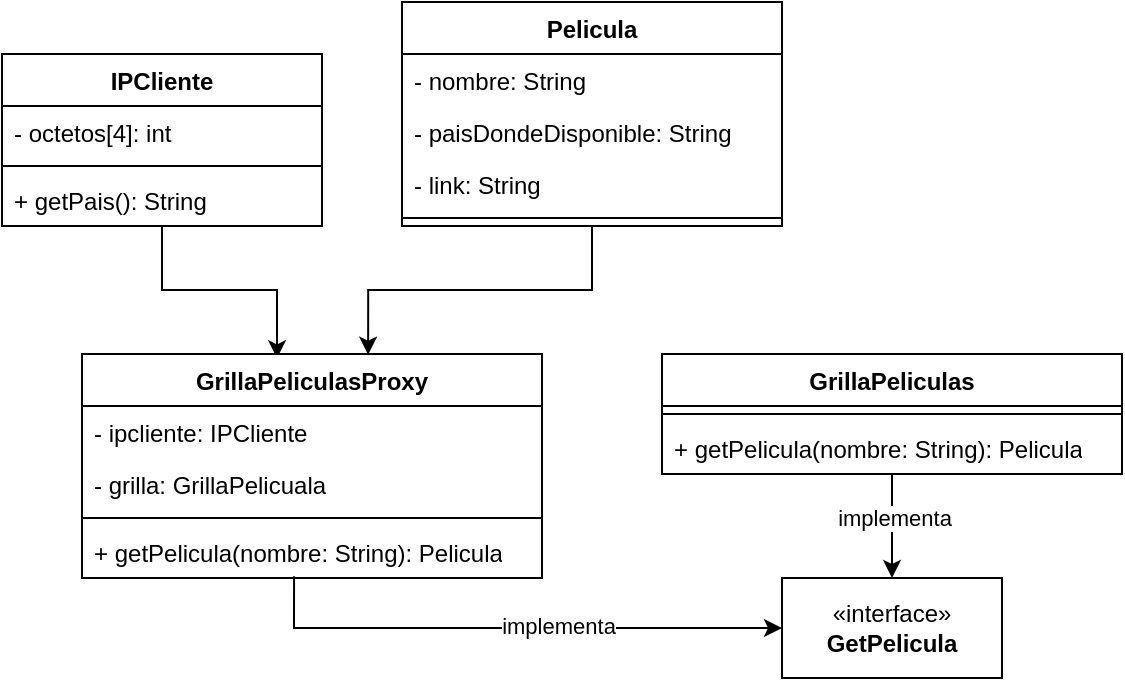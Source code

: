 <mxfile version="21.2.8" type="device">
  <diagram name="Página-1" id="z0ynfm_WRl0eKACYhBEg">
    <mxGraphModel dx="594" dy="366" grid="1" gridSize="10" guides="1" tooltips="1" connect="1" arrows="1" fold="1" page="1" pageScale="1" pageWidth="827" pageHeight="1169" math="0" shadow="0">
      <root>
        <mxCell id="0" />
        <mxCell id="1" parent="0" />
        <mxCell id="ZnvZGENgCWN2anJ0P9ro-1" value="Pelicula" style="swimlane;fontStyle=1;align=center;verticalAlign=top;childLayout=stackLayout;horizontal=1;startSize=26;horizontalStack=0;resizeParent=1;resizeParentMax=0;resizeLast=0;collapsible=1;marginBottom=0;whiteSpace=wrap;html=1;" vertex="1" parent="1">
          <mxGeometry x="230" y="64" width="190" height="112" as="geometry" />
        </mxCell>
        <mxCell id="ZnvZGENgCWN2anJ0P9ro-2" value="- nombre: String" style="text;strokeColor=none;fillColor=none;align=left;verticalAlign=top;spacingLeft=4;spacingRight=4;overflow=hidden;rotatable=0;points=[[0,0.5],[1,0.5]];portConstraint=eastwest;whiteSpace=wrap;html=1;" vertex="1" parent="ZnvZGENgCWN2anJ0P9ro-1">
          <mxGeometry y="26" width="190" height="26" as="geometry" />
        </mxCell>
        <mxCell id="ZnvZGENgCWN2anJ0P9ro-19" value="- paisDondeDisponible: String" style="text;strokeColor=none;fillColor=none;align=left;verticalAlign=top;spacingLeft=4;spacingRight=4;overflow=hidden;rotatable=0;points=[[0,0.5],[1,0.5]];portConstraint=eastwest;whiteSpace=wrap;html=1;" vertex="1" parent="ZnvZGENgCWN2anJ0P9ro-1">
          <mxGeometry y="52" width="190" height="26" as="geometry" />
        </mxCell>
        <mxCell id="ZnvZGENgCWN2anJ0P9ro-18" value="- link: String" style="text;strokeColor=none;fillColor=none;align=left;verticalAlign=top;spacingLeft=4;spacingRight=4;overflow=hidden;rotatable=0;points=[[0,0.5],[1,0.5]];portConstraint=eastwest;whiteSpace=wrap;html=1;" vertex="1" parent="ZnvZGENgCWN2anJ0P9ro-1">
          <mxGeometry y="78" width="190" height="26" as="geometry" />
        </mxCell>
        <mxCell id="ZnvZGENgCWN2anJ0P9ro-3" value="" style="line;strokeWidth=1;fillColor=none;align=left;verticalAlign=middle;spacingTop=-1;spacingLeft=3;spacingRight=3;rotatable=0;labelPosition=right;points=[];portConstraint=eastwest;strokeColor=inherit;" vertex="1" parent="ZnvZGENgCWN2anJ0P9ro-1">
          <mxGeometry y="104" width="190" height="8" as="geometry" />
        </mxCell>
        <mxCell id="ZnvZGENgCWN2anJ0P9ro-30" style="edgeStyle=orthogonalEdgeStyle;rounded=0;orthogonalLoop=1;jettySize=auto;html=1;entryX=0.424;entryY=0.019;entryDx=0;entryDy=0;entryPerimeter=0;" edge="1" parent="1" source="ZnvZGENgCWN2anJ0P9ro-5" target="ZnvZGENgCWN2anJ0P9ro-10">
          <mxGeometry relative="1" as="geometry" />
        </mxCell>
        <mxCell id="ZnvZGENgCWN2anJ0P9ro-5" value="IPCliente" style="swimlane;fontStyle=1;align=center;verticalAlign=top;childLayout=stackLayout;horizontal=1;startSize=26;horizontalStack=0;resizeParent=1;resizeParentMax=0;resizeLast=0;collapsible=1;marginBottom=0;whiteSpace=wrap;html=1;" vertex="1" parent="1">
          <mxGeometry x="30" y="90" width="160" height="86" as="geometry" />
        </mxCell>
        <mxCell id="ZnvZGENgCWN2anJ0P9ro-6" value="- octetos[4]: int" style="text;strokeColor=none;fillColor=none;align=left;verticalAlign=top;spacingLeft=4;spacingRight=4;overflow=hidden;rotatable=0;points=[[0,0.5],[1,0.5]];portConstraint=eastwest;whiteSpace=wrap;html=1;" vertex="1" parent="ZnvZGENgCWN2anJ0P9ro-5">
          <mxGeometry y="26" width="160" height="26" as="geometry" />
        </mxCell>
        <mxCell id="ZnvZGENgCWN2anJ0P9ro-7" value="" style="line;strokeWidth=1;fillColor=none;align=left;verticalAlign=middle;spacingTop=-1;spacingLeft=3;spacingRight=3;rotatable=0;labelPosition=right;points=[];portConstraint=eastwest;strokeColor=inherit;" vertex="1" parent="ZnvZGENgCWN2anJ0P9ro-5">
          <mxGeometry y="52" width="160" height="8" as="geometry" />
        </mxCell>
        <mxCell id="ZnvZGENgCWN2anJ0P9ro-33" value="+ getPais(): String" style="text;strokeColor=none;fillColor=none;align=left;verticalAlign=top;spacingLeft=4;spacingRight=4;overflow=hidden;rotatable=0;points=[[0,0.5],[1,0.5]];portConstraint=eastwest;whiteSpace=wrap;html=1;" vertex="1" parent="ZnvZGENgCWN2anJ0P9ro-5">
          <mxGeometry y="60" width="160" height="26" as="geometry" />
        </mxCell>
        <mxCell id="ZnvZGENgCWN2anJ0P9ro-9" value="«interface»&lt;br&gt;&lt;b&gt;GetPelicula&lt;/b&gt;" style="html=1;whiteSpace=wrap;" vertex="1" parent="1">
          <mxGeometry x="420" y="352" width="110" height="50" as="geometry" />
        </mxCell>
        <mxCell id="ZnvZGENgCWN2anJ0P9ro-26" style="edgeStyle=orthogonalEdgeStyle;rounded=0;orthogonalLoop=1;jettySize=auto;html=1;entryX=0;entryY=0.5;entryDx=0;entryDy=0;exitX=0.461;exitY=0.965;exitDx=0;exitDy=0;exitPerimeter=0;" edge="1" parent="1" source="ZnvZGENgCWN2anJ0P9ro-13" target="ZnvZGENgCWN2anJ0P9ro-9">
          <mxGeometry relative="1" as="geometry" />
        </mxCell>
        <mxCell id="ZnvZGENgCWN2anJ0P9ro-28" value="implementa" style="edgeLabel;html=1;align=center;verticalAlign=middle;resizable=0;points=[];" vertex="1" connectable="0" parent="ZnvZGENgCWN2anJ0P9ro-26">
          <mxGeometry x="0.169" y="1" relative="1" as="geometry">
            <mxPoint as="offset" />
          </mxGeometry>
        </mxCell>
        <mxCell id="ZnvZGENgCWN2anJ0P9ro-10" value="GrillaPeliculasProxy" style="swimlane;fontStyle=1;align=center;verticalAlign=top;childLayout=stackLayout;horizontal=1;startSize=26;horizontalStack=0;resizeParent=1;resizeParentMax=0;resizeLast=0;collapsible=1;marginBottom=0;whiteSpace=wrap;html=1;" vertex="1" parent="1">
          <mxGeometry x="70" y="240" width="230" height="112" as="geometry" />
        </mxCell>
        <mxCell id="ZnvZGENgCWN2anJ0P9ro-11" value="- ipcliente: IPCliente" style="text;strokeColor=none;fillColor=none;align=left;verticalAlign=top;spacingLeft=4;spacingRight=4;overflow=hidden;rotatable=0;points=[[0,0.5],[1,0.5]];portConstraint=eastwest;whiteSpace=wrap;html=1;" vertex="1" parent="ZnvZGENgCWN2anJ0P9ro-10">
          <mxGeometry y="26" width="230" height="26" as="geometry" />
        </mxCell>
        <mxCell id="ZnvZGENgCWN2anJ0P9ro-20" value="- grilla: GrillaPelicuala" style="text;strokeColor=none;fillColor=none;align=left;verticalAlign=top;spacingLeft=4;spacingRight=4;overflow=hidden;rotatable=0;points=[[0,0.5],[1,0.5]];portConstraint=eastwest;whiteSpace=wrap;html=1;" vertex="1" parent="ZnvZGENgCWN2anJ0P9ro-10">
          <mxGeometry y="52" width="230" height="26" as="geometry" />
        </mxCell>
        <mxCell id="ZnvZGENgCWN2anJ0P9ro-12" value="" style="line;strokeWidth=1;fillColor=none;align=left;verticalAlign=middle;spacingTop=-1;spacingLeft=3;spacingRight=3;rotatable=0;labelPosition=right;points=[];portConstraint=eastwest;strokeColor=inherit;" vertex="1" parent="ZnvZGENgCWN2anJ0P9ro-10">
          <mxGeometry y="78" width="230" height="8" as="geometry" />
        </mxCell>
        <mxCell id="ZnvZGENgCWN2anJ0P9ro-13" value="+ getPelicula(nombre: String): Pelicula" style="text;strokeColor=none;fillColor=none;align=left;verticalAlign=top;spacingLeft=4;spacingRight=4;overflow=hidden;rotatable=0;points=[[0,0.5],[1,0.5]];portConstraint=eastwest;whiteSpace=wrap;html=1;" vertex="1" parent="ZnvZGENgCWN2anJ0P9ro-10">
          <mxGeometry y="86" width="230" height="26" as="geometry" />
        </mxCell>
        <mxCell id="ZnvZGENgCWN2anJ0P9ro-27" style="edgeStyle=orthogonalEdgeStyle;rounded=0;orthogonalLoop=1;jettySize=auto;html=1;entryX=0.5;entryY=0;entryDx=0;entryDy=0;" edge="1" parent="1" source="ZnvZGENgCWN2anJ0P9ro-21" target="ZnvZGENgCWN2anJ0P9ro-9">
          <mxGeometry relative="1" as="geometry" />
        </mxCell>
        <mxCell id="ZnvZGENgCWN2anJ0P9ro-29" value="implementa" style="edgeLabel;html=1;align=center;verticalAlign=middle;resizable=0;points=[];" vertex="1" connectable="0" parent="ZnvZGENgCWN2anJ0P9ro-27">
          <mxGeometry x="-0.147" y="1" relative="1" as="geometry">
            <mxPoint as="offset" />
          </mxGeometry>
        </mxCell>
        <mxCell id="ZnvZGENgCWN2anJ0P9ro-21" value="GrillaPeliculas" style="swimlane;fontStyle=1;align=center;verticalAlign=top;childLayout=stackLayout;horizontal=1;startSize=26;horizontalStack=0;resizeParent=1;resizeParentMax=0;resizeLast=0;collapsible=1;marginBottom=0;whiteSpace=wrap;html=1;" vertex="1" parent="1">
          <mxGeometry x="360" y="240" width="230" height="60" as="geometry" />
        </mxCell>
        <mxCell id="ZnvZGENgCWN2anJ0P9ro-24" value="" style="line;strokeWidth=1;fillColor=none;align=left;verticalAlign=middle;spacingTop=-1;spacingLeft=3;spacingRight=3;rotatable=0;labelPosition=right;points=[];portConstraint=eastwest;strokeColor=inherit;" vertex="1" parent="ZnvZGENgCWN2anJ0P9ro-21">
          <mxGeometry y="26" width="230" height="8" as="geometry" />
        </mxCell>
        <mxCell id="ZnvZGENgCWN2anJ0P9ro-25" value="+ getPelicula(nombre: String): Pelicula" style="text;strokeColor=none;fillColor=none;align=left;verticalAlign=top;spacingLeft=4;spacingRight=4;overflow=hidden;rotatable=0;points=[[0,0.5],[1,0.5]];portConstraint=eastwest;whiteSpace=wrap;html=1;" vertex="1" parent="ZnvZGENgCWN2anJ0P9ro-21">
          <mxGeometry y="34" width="230" height="26" as="geometry" />
        </mxCell>
        <mxCell id="ZnvZGENgCWN2anJ0P9ro-31" style="edgeStyle=orthogonalEdgeStyle;rounded=0;orthogonalLoop=1;jettySize=auto;html=1;entryX=0.622;entryY=0.003;entryDx=0;entryDy=0;entryPerimeter=0;exitX=0.5;exitY=1;exitDx=0;exitDy=0;" edge="1" parent="1" source="ZnvZGENgCWN2anJ0P9ro-1" target="ZnvZGENgCWN2anJ0P9ro-10">
          <mxGeometry relative="1" as="geometry" />
        </mxCell>
      </root>
    </mxGraphModel>
  </diagram>
</mxfile>
